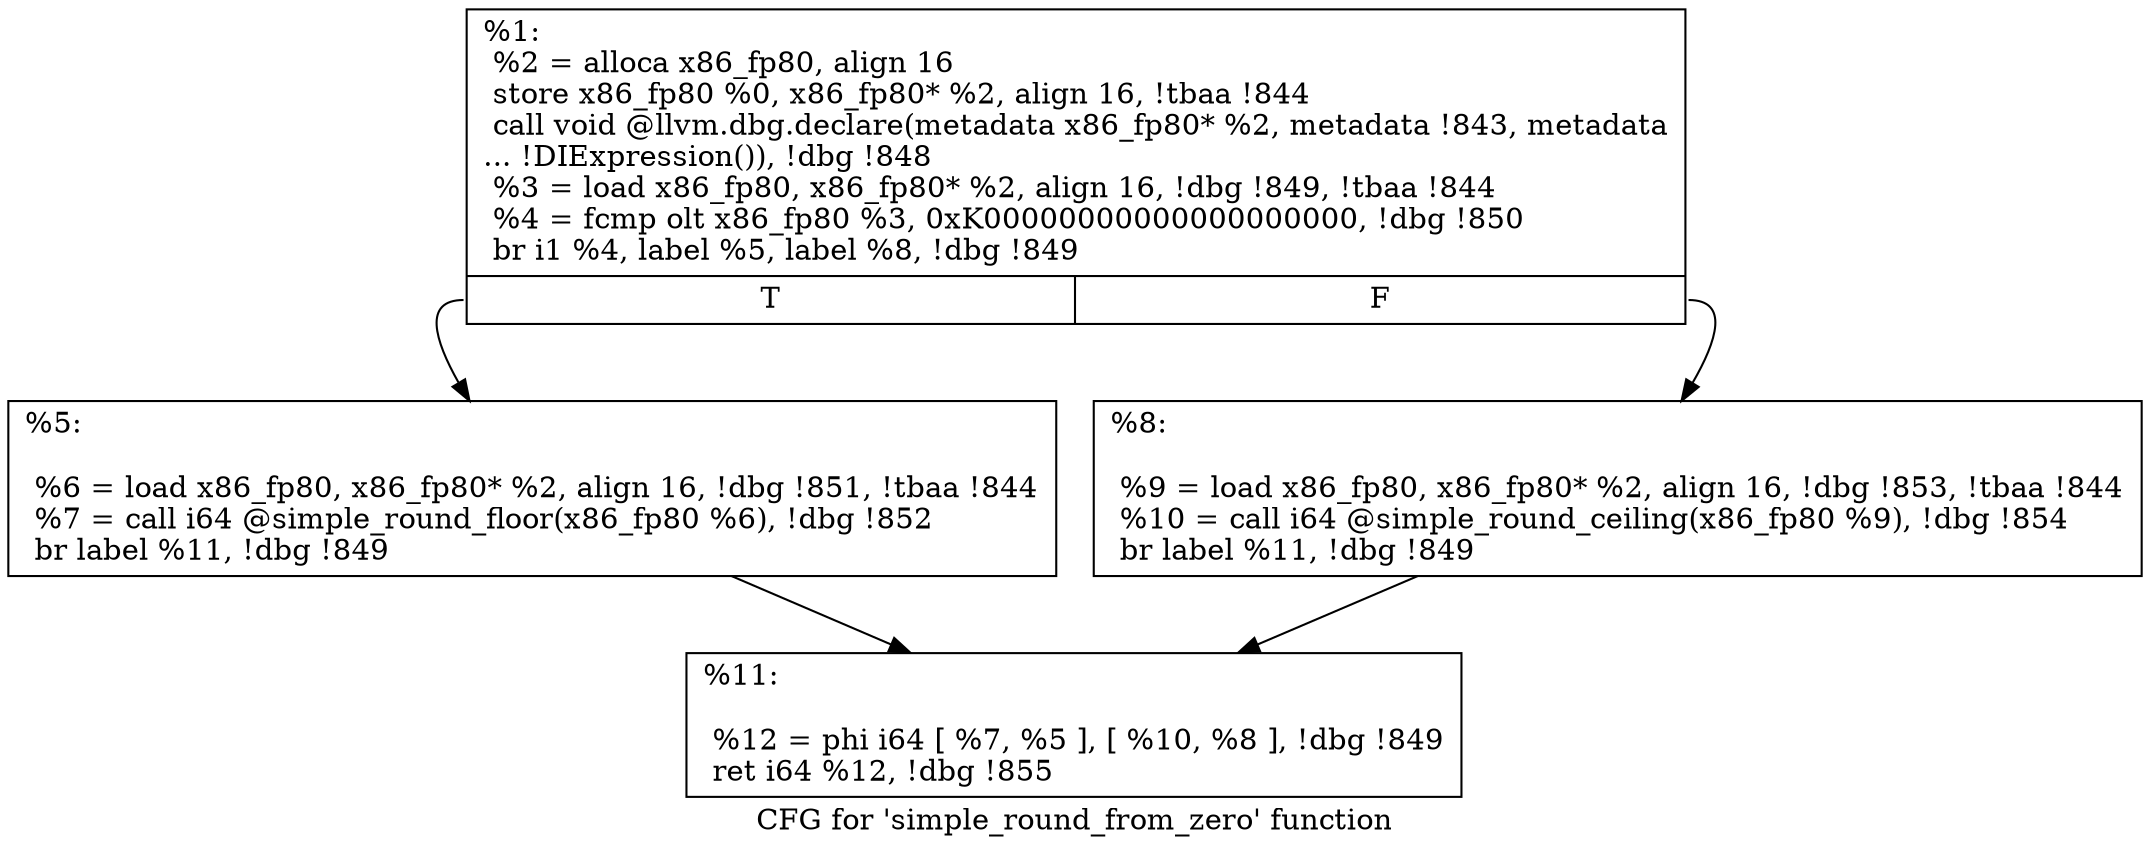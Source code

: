 digraph "CFG for 'simple_round_from_zero' function" {
	label="CFG for 'simple_round_from_zero' function";

	Node0xac2a10 [shape=record,label="{%1:\l  %2 = alloca x86_fp80, align 16\l  store x86_fp80 %0, x86_fp80* %2, align 16, !tbaa !844\l  call void @llvm.dbg.declare(metadata x86_fp80* %2, metadata !843, metadata\l... !DIExpression()), !dbg !848\l  %3 = load x86_fp80, x86_fp80* %2, align 16, !dbg !849, !tbaa !844\l  %4 = fcmp olt x86_fp80 %3, 0xK00000000000000000000, !dbg !850\l  br i1 %4, label %5, label %8, !dbg !849\l|{<s0>T|<s1>F}}"];
	Node0xac2a10:s0 -> Node0xac31a0;
	Node0xac2a10:s1 -> Node0xac31f0;
	Node0xac31a0 [shape=record,label="{%5:\l\l  %6 = load x86_fp80, x86_fp80* %2, align 16, !dbg !851, !tbaa !844\l  %7 = call i64 @simple_round_floor(x86_fp80 %6), !dbg !852\l  br label %11, !dbg !849\l}"];
	Node0xac31a0 -> Node0xac3240;
	Node0xac31f0 [shape=record,label="{%8:\l\l  %9 = load x86_fp80, x86_fp80* %2, align 16, !dbg !853, !tbaa !844\l  %10 = call i64 @simple_round_ceiling(x86_fp80 %9), !dbg !854\l  br label %11, !dbg !849\l}"];
	Node0xac31f0 -> Node0xac3240;
	Node0xac3240 [shape=record,label="{%11:\l\l  %12 = phi i64 [ %7, %5 ], [ %10, %8 ], !dbg !849\l  ret i64 %12, !dbg !855\l}"];
}
